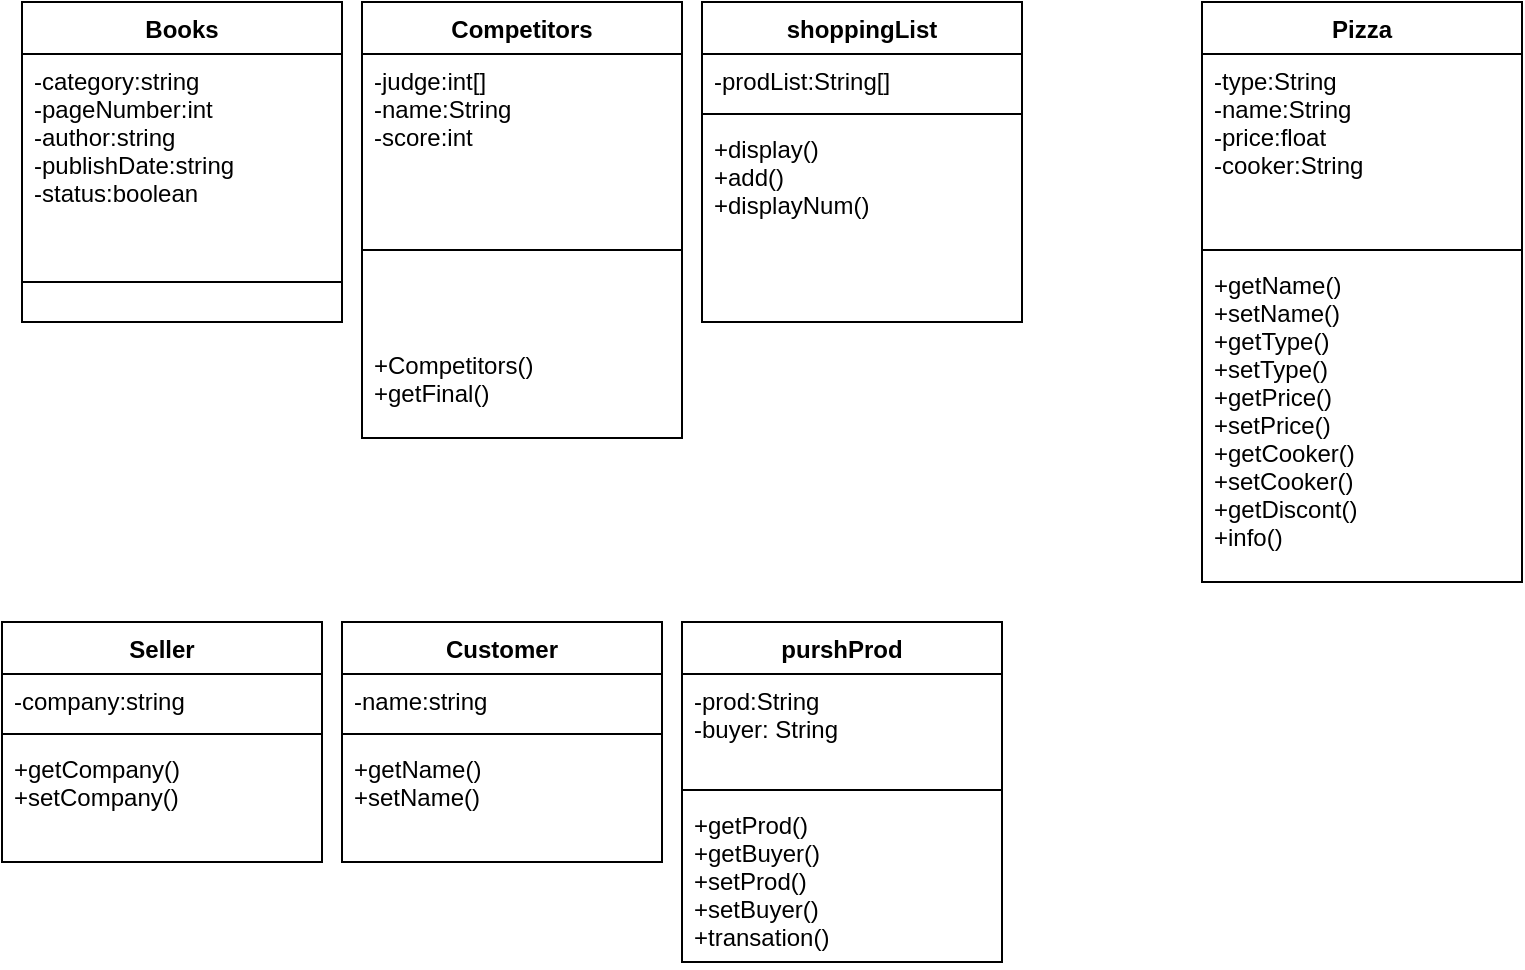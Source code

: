 <mxfile version="15.8.1" type="device"><diagram id="sLJWxnYEjee1OI_51sVi" name="Page-1"><mxGraphModel dx="1422" dy="762" grid="1" gridSize="10" guides="1" tooltips="1" connect="1" arrows="1" fold="1" page="1" pageScale="1" pageWidth="827" pageHeight="1169" math="0" shadow="0"><root><mxCell id="0"/><mxCell id="1" parent="0"/><mxCell id="AAiSgsP1xQ54A2lrDAm3-1" value="Books" style="swimlane;fontStyle=1;align=center;verticalAlign=top;childLayout=stackLayout;horizontal=1;startSize=26;horizontalStack=0;resizeParent=1;resizeParentMax=0;resizeLast=0;collapsible=1;marginBottom=0;" vertex="1" parent="1"><mxGeometry x="40" y="70" width="160" height="160" as="geometry"/></mxCell><mxCell id="AAiSgsP1xQ54A2lrDAm3-2" value="-category:string&#10;-pageNumber:int&#10;-author:string&#10;-publishDate:string&#10;-status:boolean&#10;" style="text;strokeColor=none;fillColor=none;align=left;verticalAlign=top;spacingLeft=4;spacingRight=4;overflow=hidden;rotatable=0;points=[[0,0.5],[1,0.5]];portConstraint=eastwest;" vertex="1" parent="AAiSgsP1xQ54A2lrDAm3-1"><mxGeometry y="26" width="160" height="94" as="geometry"/></mxCell><mxCell id="AAiSgsP1xQ54A2lrDAm3-3" value="" style="line;strokeWidth=1;fillColor=none;align=left;verticalAlign=middle;spacingTop=-1;spacingLeft=3;spacingRight=3;rotatable=0;labelPosition=right;points=[];portConstraint=eastwest;" vertex="1" parent="AAiSgsP1xQ54A2lrDAm3-1"><mxGeometry y="120" width="160" height="40" as="geometry"/></mxCell><mxCell id="AAiSgsP1xQ54A2lrDAm3-5" value="Competitors" style="swimlane;fontStyle=1;align=center;verticalAlign=top;childLayout=stackLayout;horizontal=1;startSize=26;horizontalStack=0;resizeParent=1;resizeParentMax=0;resizeLast=0;collapsible=1;marginBottom=0;" vertex="1" parent="1"><mxGeometry x="210" y="70" width="160" height="218" as="geometry"/></mxCell><mxCell id="AAiSgsP1xQ54A2lrDAm3-6" value="-judge:int[]&#10;-name:String&#10;-score:int" style="text;strokeColor=none;fillColor=none;align=left;verticalAlign=top;spacingLeft=4;spacingRight=4;overflow=hidden;rotatable=0;points=[[0,0.5],[1,0.5]];portConstraint=eastwest;" vertex="1" parent="AAiSgsP1xQ54A2lrDAm3-5"><mxGeometry y="26" width="160" height="54" as="geometry"/></mxCell><mxCell id="AAiSgsP1xQ54A2lrDAm3-7" value="" style="line;strokeWidth=1;fillColor=none;align=left;verticalAlign=middle;spacingTop=-1;spacingLeft=3;spacingRight=3;rotatable=0;labelPosition=right;points=[];portConstraint=eastwest;" vertex="1" parent="AAiSgsP1xQ54A2lrDAm3-5"><mxGeometry y="80" width="160" height="88" as="geometry"/></mxCell><mxCell id="AAiSgsP1xQ54A2lrDAm3-8" value="+Competitors()&#10;+getFinal()" style="text;strokeColor=none;fillColor=none;align=left;verticalAlign=top;spacingLeft=4;spacingRight=4;overflow=hidden;rotatable=0;points=[[0,0.5],[1,0.5]];portConstraint=eastwest;" vertex="1" parent="AAiSgsP1xQ54A2lrDAm3-5"><mxGeometry y="168" width="160" height="50" as="geometry"/></mxCell><mxCell id="AAiSgsP1xQ54A2lrDAm3-9" value="shoppingList" style="swimlane;fontStyle=1;align=center;verticalAlign=top;childLayout=stackLayout;horizontal=1;startSize=26;horizontalStack=0;resizeParent=1;resizeParentMax=0;resizeLast=0;collapsible=1;marginBottom=0;" vertex="1" parent="1"><mxGeometry x="380" y="70" width="160" height="160" as="geometry"/></mxCell><mxCell id="AAiSgsP1xQ54A2lrDAm3-10" value="-prodList:String[]" style="text;strokeColor=none;fillColor=none;align=left;verticalAlign=top;spacingLeft=4;spacingRight=4;overflow=hidden;rotatable=0;points=[[0,0.5],[1,0.5]];portConstraint=eastwest;" vertex="1" parent="AAiSgsP1xQ54A2lrDAm3-9"><mxGeometry y="26" width="160" height="26" as="geometry"/></mxCell><mxCell id="AAiSgsP1xQ54A2lrDAm3-11" value="" style="line;strokeWidth=1;fillColor=none;align=left;verticalAlign=middle;spacingTop=-1;spacingLeft=3;spacingRight=3;rotatable=0;labelPosition=right;points=[];portConstraint=eastwest;" vertex="1" parent="AAiSgsP1xQ54A2lrDAm3-9"><mxGeometry y="52" width="160" height="8" as="geometry"/></mxCell><mxCell id="AAiSgsP1xQ54A2lrDAm3-12" value="+display()&#10;+add()&#10;+displayNum()" style="text;strokeColor=none;fillColor=none;align=left;verticalAlign=top;spacingLeft=4;spacingRight=4;overflow=hidden;rotatable=0;points=[[0,0.5],[1,0.5]];portConstraint=eastwest;" vertex="1" parent="AAiSgsP1xQ54A2lrDAm3-9"><mxGeometry y="60" width="160" height="100" as="geometry"/></mxCell><mxCell id="AAiSgsP1xQ54A2lrDAm3-13" value="Seller" style="swimlane;fontStyle=1;align=center;verticalAlign=top;childLayout=stackLayout;horizontal=1;startSize=26;horizontalStack=0;resizeParent=1;resizeParentMax=0;resizeLast=0;collapsible=1;marginBottom=0;" vertex="1" parent="1"><mxGeometry x="30" y="380" width="160" height="120" as="geometry"/></mxCell><mxCell id="AAiSgsP1xQ54A2lrDAm3-14" value="-company:string" style="text;strokeColor=none;fillColor=none;align=left;verticalAlign=top;spacingLeft=4;spacingRight=4;overflow=hidden;rotatable=0;points=[[0,0.5],[1,0.5]];portConstraint=eastwest;" vertex="1" parent="AAiSgsP1xQ54A2lrDAm3-13"><mxGeometry y="26" width="160" height="26" as="geometry"/></mxCell><mxCell id="AAiSgsP1xQ54A2lrDAm3-15" value="" style="line;strokeWidth=1;fillColor=none;align=left;verticalAlign=middle;spacingTop=-1;spacingLeft=3;spacingRight=3;rotatable=0;labelPosition=right;points=[];portConstraint=eastwest;" vertex="1" parent="AAiSgsP1xQ54A2lrDAm3-13"><mxGeometry y="52" width="160" height="8" as="geometry"/></mxCell><mxCell id="AAiSgsP1xQ54A2lrDAm3-16" value="+getCompany()&#10;+setCompany()" style="text;strokeColor=none;fillColor=none;align=left;verticalAlign=top;spacingLeft=4;spacingRight=4;overflow=hidden;rotatable=0;points=[[0,0.5],[1,0.5]];portConstraint=eastwest;" vertex="1" parent="AAiSgsP1xQ54A2lrDAm3-13"><mxGeometry y="60" width="160" height="60" as="geometry"/></mxCell><mxCell id="AAiSgsP1xQ54A2lrDAm3-17" value="Customer" style="swimlane;fontStyle=1;align=center;verticalAlign=top;childLayout=stackLayout;horizontal=1;startSize=26;horizontalStack=0;resizeParent=1;resizeParentMax=0;resizeLast=0;collapsible=1;marginBottom=0;" vertex="1" parent="1"><mxGeometry x="200" y="380" width="160" height="120" as="geometry"/></mxCell><mxCell id="AAiSgsP1xQ54A2lrDAm3-18" value="-name:string" style="text;strokeColor=none;fillColor=none;align=left;verticalAlign=top;spacingLeft=4;spacingRight=4;overflow=hidden;rotatable=0;points=[[0,0.5],[1,0.5]];portConstraint=eastwest;" vertex="1" parent="AAiSgsP1xQ54A2lrDAm3-17"><mxGeometry y="26" width="160" height="26" as="geometry"/></mxCell><mxCell id="AAiSgsP1xQ54A2lrDAm3-19" value="" style="line;strokeWidth=1;fillColor=none;align=left;verticalAlign=middle;spacingTop=-1;spacingLeft=3;spacingRight=3;rotatable=0;labelPosition=right;points=[];portConstraint=eastwest;" vertex="1" parent="AAiSgsP1xQ54A2lrDAm3-17"><mxGeometry y="52" width="160" height="8" as="geometry"/></mxCell><mxCell id="AAiSgsP1xQ54A2lrDAm3-20" value="+getName()&#10;+setName()" style="text;strokeColor=none;fillColor=none;align=left;verticalAlign=top;spacingLeft=4;spacingRight=4;overflow=hidden;rotatable=0;points=[[0,0.5],[1,0.5]];portConstraint=eastwest;" vertex="1" parent="AAiSgsP1xQ54A2lrDAm3-17"><mxGeometry y="60" width="160" height="60" as="geometry"/></mxCell><mxCell id="AAiSgsP1xQ54A2lrDAm3-21" value="purshProd" style="swimlane;fontStyle=1;align=center;verticalAlign=top;childLayout=stackLayout;horizontal=1;startSize=26;horizontalStack=0;resizeParent=1;resizeParentMax=0;resizeLast=0;collapsible=1;marginBottom=0;" vertex="1" parent="1"><mxGeometry x="370" y="380" width="160" height="170" as="geometry"/></mxCell><mxCell id="AAiSgsP1xQ54A2lrDAm3-22" value="-prod:String&#10;-buyer: String" style="text;strokeColor=none;fillColor=none;align=left;verticalAlign=top;spacingLeft=4;spacingRight=4;overflow=hidden;rotatable=0;points=[[0,0.5],[1,0.5]];portConstraint=eastwest;" vertex="1" parent="AAiSgsP1xQ54A2lrDAm3-21"><mxGeometry y="26" width="160" height="54" as="geometry"/></mxCell><mxCell id="AAiSgsP1xQ54A2lrDAm3-23" value="" style="line;strokeWidth=1;fillColor=none;align=left;verticalAlign=middle;spacingTop=-1;spacingLeft=3;spacingRight=3;rotatable=0;labelPosition=right;points=[];portConstraint=eastwest;" vertex="1" parent="AAiSgsP1xQ54A2lrDAm3-21"><mxGeometry y="80" width="160" height="8" as="geometry"/></mxCell><mxCell id="AAiSgsP1xQ54A2lrDAm3-24" value="+getProd()&#10;+getBuyer()&#10;+setProd()&#10;+setBuyer()&#10;+transation()" style="text;strokeColor=none;fillColor=none;align=left;verticalAlign=top;spacingLeft=4;spacingRight=4;overflow=hidden;rotatable=0;points=[[0,0.5],[1,0.5]];portConstraint=eastwest;" vertex="1" parent="AAiSgsP1xQ54A2lrDAm3-21"><mxGeometry y="88" width="160" height="82" as="geometry"/></mxCell><mxCell id="AAiSgsP1xQ54A2lrDAm3-25" value="Pizza" style="swimlane;fontStyle=1;align=center;verticalAlign=top;childLayout=stackLayout;horizontal=1;startSize=26;horizontalStack=0;resizeParent=1;resizeParentMax=0;resizeLast=0;collapsible=1;marginBottom=0;" vertex="1" parent="1"><mxGeometry x="630" y="70" width="160" height="290" as="geometry"/></mxCell><mxCell id="AAiSgsP1xQ54A2lrDAm3-26" value="-type:String&#10;-name:String&#10;-price:float&#10;-cooker:String" style="text;strokeColor=none;fillColor=none;align=left;verticalAlign=top;spacingLeft=4;spacingRight=4;overflow=hidden;rotatable=0;points=[[0,0.5],[1,0.5]];portConstraint=eastwest;" vertex="1" parent="AAiSgsP1xQ54A2lrDAm3-25"><mxGeometry y="26" width="160" height="94" as="geometry"/></mxCell><mxCell id="AAiSgsP1xQ54A2lrDAm3-27" value="" style="line;strokeWidth=1;fillColor=none;align=left;verticalAlign=middle;spacingTop=-1;spacingLeft=3;spacingRight=3;rotatable=0;labelPosition=right;points=[];portConstraint=eastwest;" vertex="1" parent="AAiSgsP1xQ54A2lrDAm3-25"><mxGeometry y="120" width="160" height="8" as="geometry"/></mxCell><mxCell id="AAiSgsP1xQ54A2lrDAm3-28" value="+getName()&#10;+setName()&#10;+getType()&#10;+setType()&#10;+getPrice()&#10;+setPrice()&#10;+getCooker()&#10;+setCooker()&#10;+getDiscont()&#10;+info()" style="text;strokeColor=none;fillColor=none;align=left;verticalAlign=top;spacingLeft=4;spacingRight=4;overflow=hidden;rotatable=0;points=[[0,0.5],[1,0.5]];portConstraint=eastwest;" vertex="1" parent="AAiSgsP1xQ54A2lrDAm3-25"><mxGeometry y="128" width="160" height="162" as="geometry"/></mxCell></root></mxGraphModel></diagram></mxfile>